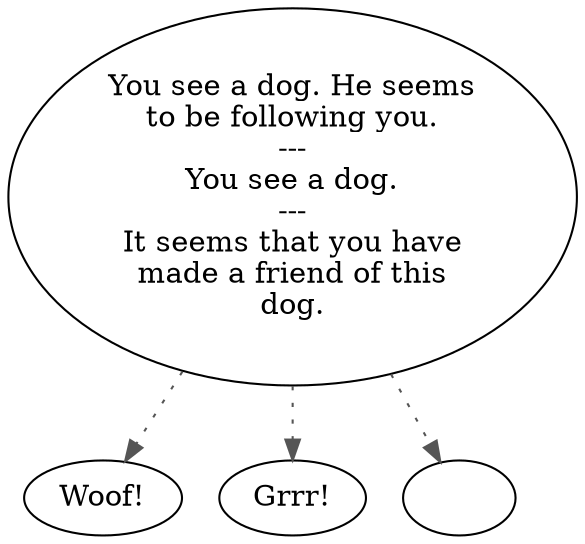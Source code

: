 digraph DEMODOG {
  "start" [style=filled       fillcolor="#FFFFFF"       color="#000000"]
  "start" -> "do_dialogue" [style=dotted color="#555555"]
  "start" -> "growl" [style=dotted color="#555555"]
  "start" -> "follow_player" [style=dotted color="#555555"]
  "start" [label="You see a dog. He seems\nto be following you.\n---\nYou see a dog.\n---\nIt seems that you have\nmade a friend of this\ndog."]
  "growl" [style=filled       fillcolor="#FFFFFF"       color="#000000"]
  "growl" [label="Grrr!"]
  "do_dialogue" [style=filled       fillcolor="#FFFFFF"       color="#000000"]
  "do_dialogue" [label="Woof!"]
  "follow_player" [style=filled       fillcolor="#FFFFFF"       color="#000000"]
  "follow_player" [label=""]
}